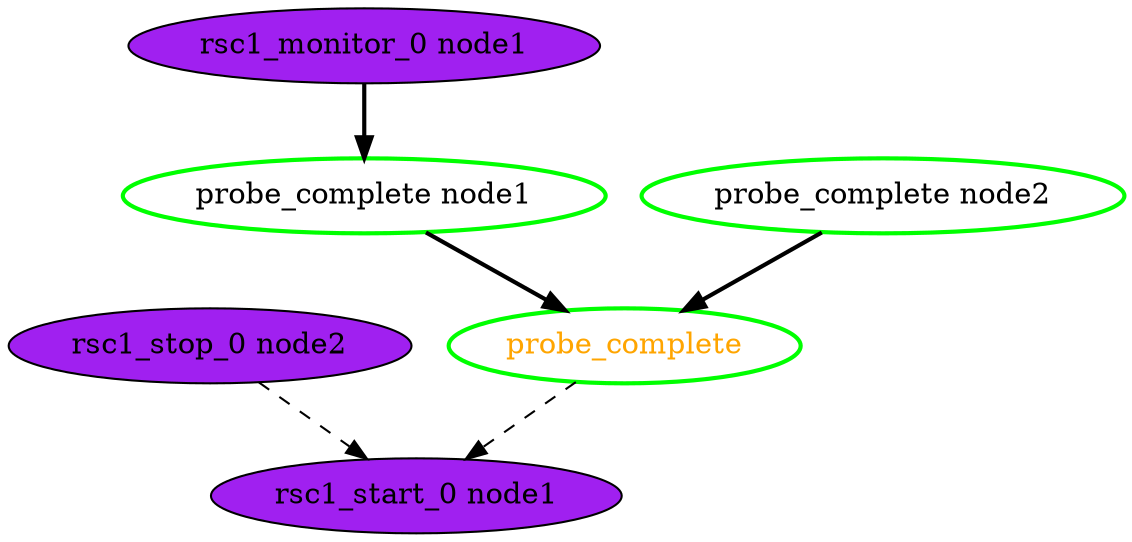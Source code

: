digraph "g" {
	size = "30,30"
"rsc1_stop_0 node2" [ font_color=black style=filled fillcolor=purple ]
"probe_complete" [ style=bold color="green" fontcolor="orange" ]
"probe_complete node1" [ style=bold color="green" fontcolor="black" ]
"rsc1_monitor_0 node1" [ font_color=black style=filled fillcolor=purple ]
"probe_complete node2" [ style=bold color="green" fontcolor="black" ]
"rsc1_start_0 node1" [ font_color=black style=filled fillcolor=purple ]
"probe_complete node1" -> "probe_complete" [ style = bold]
"probe_complete node2" -> "probe_complete" [ style = bold]
"rsc1_monitor_0 node1" -> "probe_complete node1" [ style = bold]
"probe_complete" -> "rsc1_start_0 node1" [ style = dashed]
"rsc1_stop_0 node2" -> "rsc1_start_0 node1" [ style = dashed]
}

